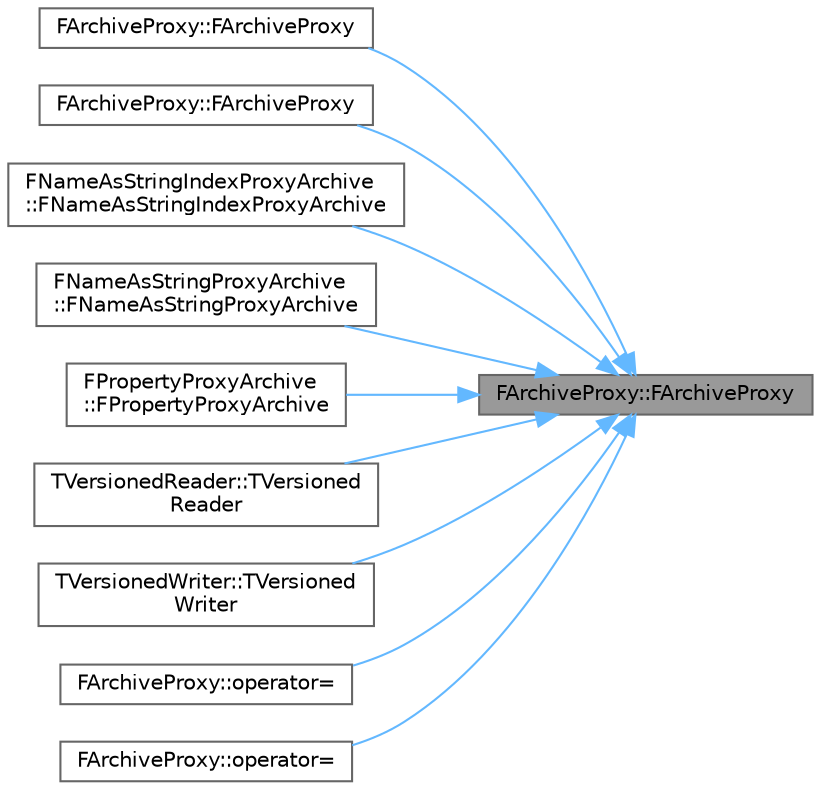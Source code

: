 digraph "FArchiveProxy::FArchiveProxy"
{
 // INTERACTIVE_SVG=YES
 // LATEX_PDF_SIZE
  bgcolor="transparent";
  edge [fontname=Helvetica,fontsize=10,labelfontname=Helvetica,labelfontsize=10];
  node [fontname=Helvetica,fontsize=10,shape=box,height=0.2,width=0.4];
  rankdir="RL";
  Node1 [id="Node000001",label="FArchiveProxy::FArchiveProxy",height=0.2,width=0.4,color="gray40", fillcolor="grey60", style="filled", fontcolor="black",tooltip="Creates and initializes a new instance of the archive proxy."];
  Node1 -> Node2 [id="edge1_Node000001_Node000002",dir="back",color="steelblue1",style="solid",tooltip=" "];
  Node2 [id="Node000002",label="FArchiveProxy::FArchiveProxy",height=0.2,width=0.4,color="grey40", fillcolor="white", style="filled",URL="$d7/db8/classFArchiveProxy.html#ae1cd5b99f216b8ada3b06720af50eb9f",tooltip=" "];
  Node1 -> Node3 [id="edge2_Node000001_Node000003",dir="back",color="steelblue1",style="solid",tooltip=" "];
  Node3 [id="Node000003",label="FArchiveProxy::FArchiveProxy",height=0.2,width=0.4,color="grey40", fillcolor="white", style="filled",URL="$d7/db8/classFArchiveProxy.html#a14365ea5159ec5845c3cdceabda015ac",tooltip=" "];
  Node1 -> Node4 [id="edge3_Node000001_Node000004",dir="back",color="steelblue1",style="solid",tooltip=" "];
  Node4 [id="Node000004",label="FNameAsStringIndexProxyArchive\l::FNameAsStringIndexProxyArchive",height=0.2,width=0.4,color="grey40", fillcolor="white", style="filled",URL="$d2/dbc/structFNameAsStringIndexProxyArchive.html#aefa70105be69adb34e1079e56989c72f",tooltip="Creates and initializes a new instance."];
  Node1 -> Node5 [id="edge4_Node000001_Node000005",dir="back",color="steelblue1",style="solid",tooltip=" "];
  Node5 [id="Node000005",label="FNameAsStringProxyArchive\l::FNameAsStringProxyArchive",height=0.2,width=0.4,color="grey40", fillcolor="white", style="filled",URL="$dd/dfe/structFNameAsStringProxyArchive.html#a43ac8b0d5d0354ee3989760181d0b44d",tooltip="Creates and initializes a new instance."];
  Node1 -> Node6 [id="edge5_Node000001_Node000006",dir="back",color="steelblue1",style="solid",tooltip=" "];
  Node6 [id="Node000006",label="FPropertyProxyArchive\l::FPropertyProxyArchive",height=0.2,width=0.4,color="grey40", fillcolor="white", style="filled",URL="$d5/d2a/classFPropertyProxyArchive.html#ac5090c588d734139a89e99891db455ad",tooltip=" "];
  Node1 -> Node7 [id="edge6_Node000001_Node000007",dir="back",color="steelblue1",style="solid",tooltip=" "];
  Node7 [id="Node000007",label="TVersionedReader::TVersioned\lReader",height=0.2,width=0.4,color="grey40", fillcolor="white", style="filled",URL="$d8/d5b/classTVersionedReader.html#abb7c273bce6b7b89e92ccdb16ac04dd9",tooltip=" "];
  Node1 -> Node8 [id="edge7_Node000001_Node000008",dir="back",color="steelblue1",style="solid",tooltip=" "];
  Node8 [id="Node000008",label="TVersionedWriter::TVersioned\lWriter",height=0.2,width=0.4,color="grey40", fillcolor="white", style="filled",URL="$d8/d05/classTVersionedWriter.html#ac32bf8d5be9cc14032469f1dbe92412f",tooltip=" "];
  Node1 -> Node9 [id="edge8_Node000001_Node000009",dir="back",color="steelblue1",style="solid",tooltip=" "];
  Node9 [id="Node000009",label="FArchiveProxy::operator=",height=0.2,width=0.4,color="grey40", fillcolor="white", style="filled",URL="$d7/db8/classFArchiveProxy.html#aa185225a2ebfb4412d135d81520be83c",tooltip=" "];
  Node1 -> Node10 [id="edge9_Node000001_Node000010",dir="back",color="steelblue1",style="solid",tooltip=" "];
  Node10 [id="Node000010",label="FArchiveProxy::operator=",height=0.2,width=0.4,color="grey40", fillcolor="white", style="filled",URL="$d7/db8/classFArchiveProxy.html#a4510c78a8eb766a88a728233169f202b",tooltip=" "];
}
